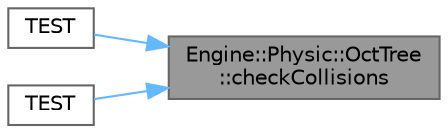 digraph "Engine::Physic::OctTree::checkCollisions"
{
 // LATEX_PDF_SIZE
  bgcolor="transparent";
  edge [fontname=Helvetica,fontsize=10,labelfontname=Helvetica,labelfontsize=10];
  node [fontname=Helvetica,fontsize=10,shape=box,height=0.2,width=0.4];
  rankdir="RL";
  Node1 [id="Node000001",label="Engine::Physic::OctTree\l::checkCollisions",height=0.2,width=0.4,color="gray40", fillcolor="grey60", style="filled", fontcolor="black",tooltip="Verifica y gestiona colisiones entre objetos."];
  Node1 -> Node2 [id="edge1_Node000001_Node000002",dir="back",color="steelblue1",style="solid",tooltip=" "];
  Node2 [id="Node000002",label="TEST",height=0.2,width=0.4,color="grey40", fillcolor="white", style="filled",URL="$_oct_tree_test_8cpp.html#af1658b73577945f62ba2db9c5e185714",tooltip=" "];
  Node1 -> Node3 [id="edge2_Node000001_Node000003",dir="back",color="steelblue1",style="solid",tooltip=" "];
  Node3 [id="Node000003",label="TEST",height=0.2,width=0.4,color="grey40", fillcolor="white", style="filled",URL="$_oct_tree_test_8cpp.html#a83f2bbb166a7e89014db52c010a96cc5",tooltip=" "];
}

